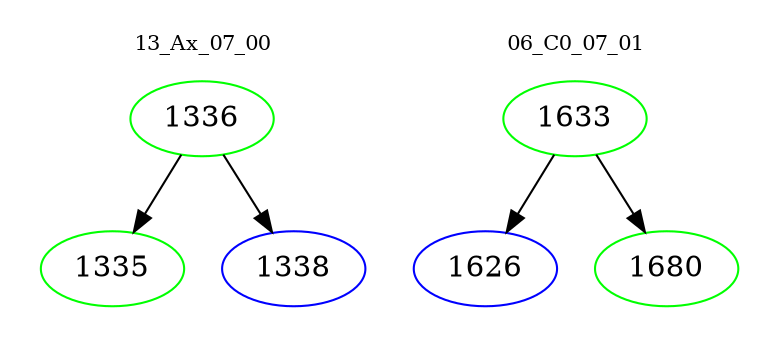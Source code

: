 digraph{
subgraph cluster_0 {
color = white
label = "13_Ax_07_00";
fontsize=10;
T0_1336 [label="1336", color="green"]
T0_1336 -> T0_1335 [color="black"]
T0_1335 [label="1335", color="green"]
T0_1336 -> T0_1338 [color="black"]
T0_1338 [label="1338", color="blue"]
}
subgraph cluster_1 {
color = white
label = "06_C0_07_01";
fontsize=10;
T1_1633 [label="1633", color="green"]
T1_1633 -> T1_1626 [color="black"]
T1_1626 [label="1626", color="blue"]
T1_1633 -> T1_1680 [color="black"]
T1_1680 [label="1680", color="green"]
}
}
